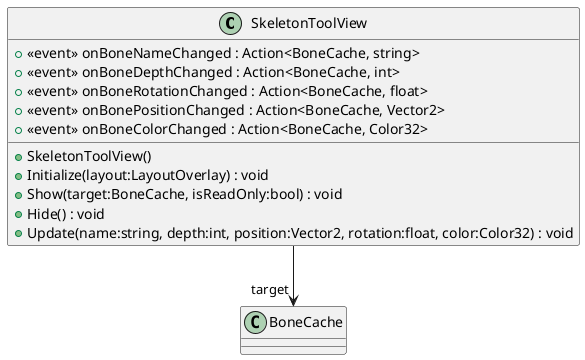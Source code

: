 @startuml
class SkeletonToolView {
    +  <<event>> onBoneNameChanged : Action<BoneCache, string> 
    +  <<event>> onBoneDepthChanged : Action<BoneCache, int> 
    +  <<event>> onBoneRotationChanged : Action<BoneCache, float> 
    +  <<event>> onBonePositionChanged : Action<BoneCache, Vector2> 
    +  <<event>> onBoneColorChanged : Action<BoneCache, Color32> 
    + SkeletonToolView()
    + Initialize(layout:LayoutOverlay) : void
    + Show(target:BoneCache, isReadOnly:bool) : void
    + Hide() : void
    + Update(name:string, depth:int, position:Vector2, rotation:float, color:Color32) : void
}
SkeletonToolView --> "target" BoneCache
@enduml
